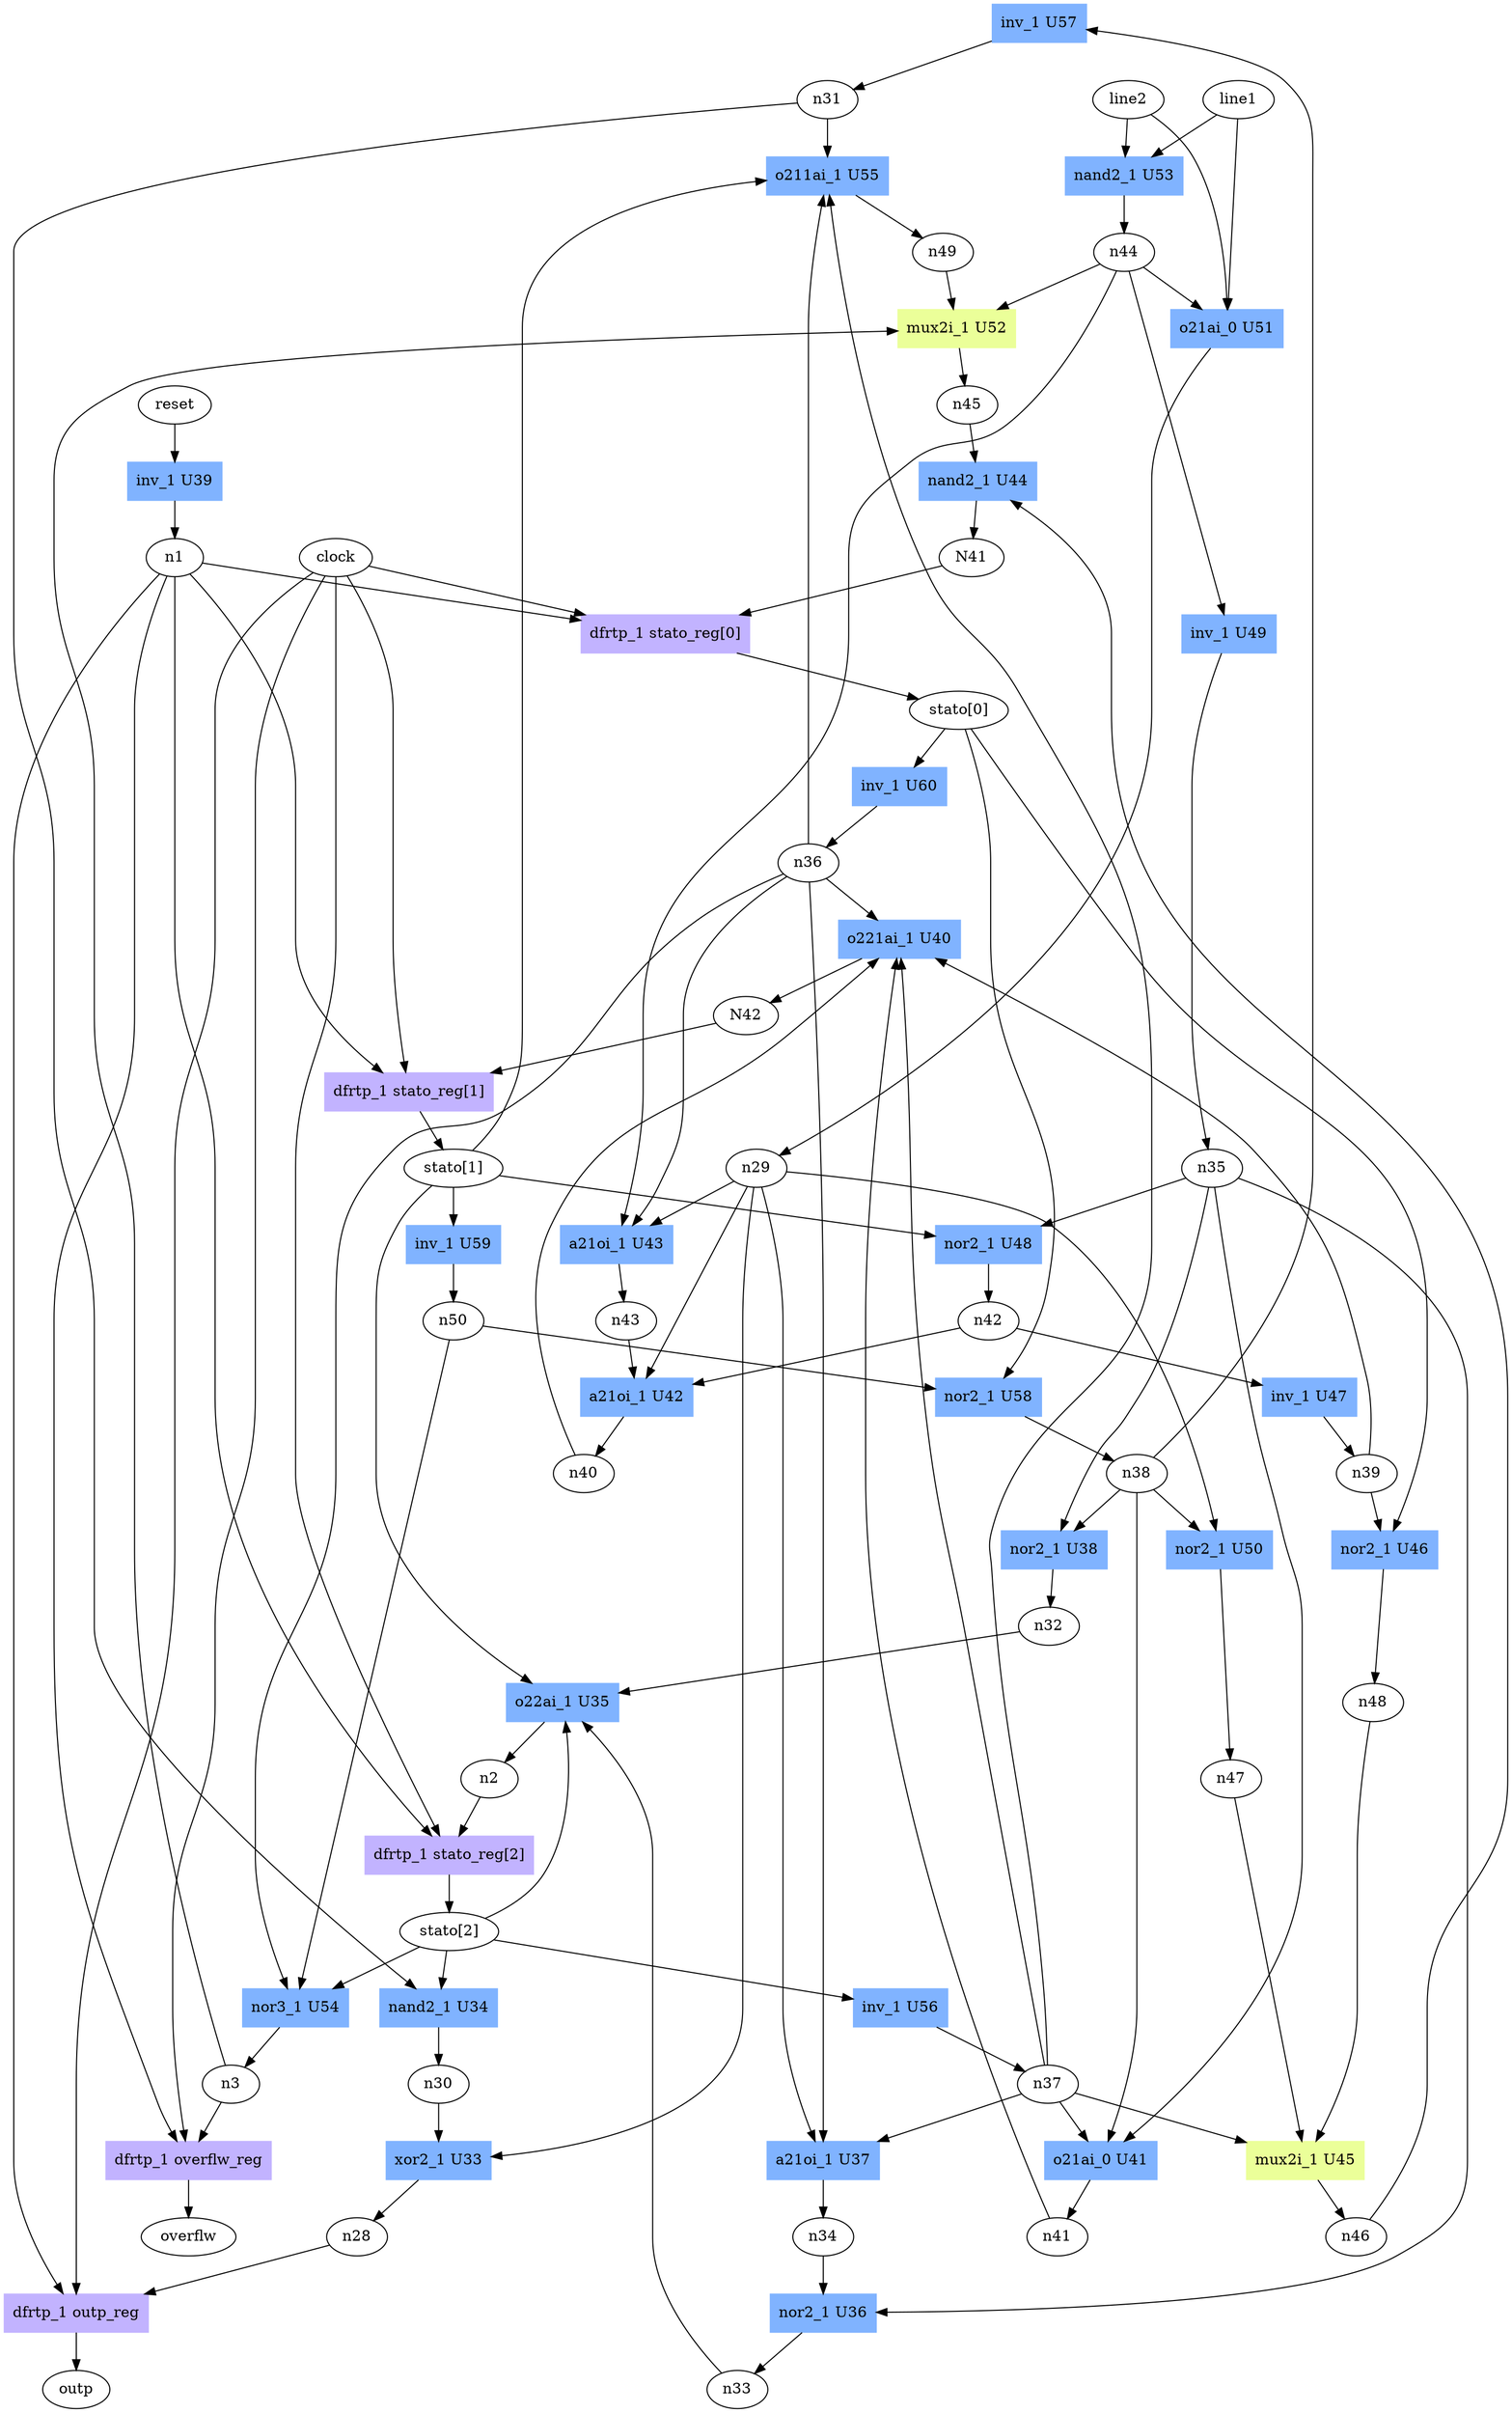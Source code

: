 digraph G {
"inv_1 U57"[shape = box,style=filled,color=".6 .5 1.0"]
"n38"->"inv_1 U57"
"inv_1 U57"->"n31"
"o221ai_1 U40"[shape = box,style=filled,color=".6 .5 1.0"]
"n36"->"o221ai_1 U40"
"n39"->"o221ai_1 U40"
"n40"->"o221ai_1 U40"
"n37"->"o221ai_1 U40"
"n41"->"o221ai_1 U40"
"o221ai_1 U40"->"N42"
"nand2_1 U53"[shape = box,style=filled,color=".6 .5 1.0"]
"line2"->"nand2_1 U53"
"line1"->"nand2_1 U53"
"nand2_1 U53"->"n44"
"inv_1 U39"[shape = box,style=filled,color=".6 .5 1.0"]
"reset"->"inv_1 U39"
"inv_1 U39"->"n1"
"dfrtp_1 \stato_reg[1]"[shape = box,style=filled,color=".7 .3 1.0"]
"N42"->"dfrtp_1 \stato_reg[1]"
"clock"->"dfrtp_1 \stato_reg[1]"
"n1"->"dfrtp_1 \stato_reg[1]"
"dfrtp_1 \stato_reg[1]"->"stato[1]"
"nor2_1 U38"[shape = box,style=filled,color=".6 .5 1.0"]
"n38"->"nor2_1 U38"
"n35"->"nor2_1 U38"
"nor2_1 U38"->"n32"
"a21oi_1 U37"[shape = box,style=filled,color=".6 .5 1.0"]
"n36"->"a21oi_1 U37"
"n29"->"a21oi_1 U37"
"n37"->"a21oi_1 U37"
"a21oi_1 U37"->"n34"
"nor2_1 U36"[shape = box,style=filled,color=".6 .5 1.0"]
"n34"->"nor2_1 U36"
"n35"->"nor2_1 U36"
"nor2_1 U36"->"n33"
"nor2_1 U46"[shape = box,style=filled,color=".6 .5 1.0"]
"stato[0]"->"nor2_1 U46"
"n39"->"nor2_1 U46"
"nor2_1 U46"->"n48"
"nor3_1 U54"[shape = box,style=filled,color=".6 .5 1.0"]
"n36"->"nor3_1 U54"
"stato[2]"->"nor3_1 U54"
"n50"->"nor3_1 U54"
"nor3_1 U54"->"n3"
"o22ai_1 U35"[shape = box,style=filled,color=".6 .5 1.0"]
"stato[2]"->"o22ai_1 U35"
"n32"->"o22ai_1 U35"
"stato[1]"->"o22ai_1 U35"
"n33"->"o22ai_1 U35"
"o22ai_1 U35"->"n2"
"inv_1 U56"[shape = box,style=filled,color=".6 .5 1.0"]
"stato[2]"->"inv_1 U56"
"inv_1 U56"->"n37"
"nand2_1 U34"[shape = box,style=filled,color=".6 .5 1.0"]
"stato[2]"->"nand2_1 U34"
"n31"->"nand2_1 U34"
"nand2_1 U34"->"n30"
"dfrtp_1 outp_reg"[shape = box,style=filled,color=".7 .3 1.0"]
"n28"->"dfrtp_1 outp_reg"
"clock"->"dfrtp_1 outp_reg"
"n1"->"dfrtp_1 outp_reg"
"dfrtp_1 outp_reg"->"outp"
"dfrtp_1 \stato_reg[2]"[shape = box,style=filled,color=".7 .3 1.0"]
"n2"->"dfrtp_1 \stato_reg[2]"
"clock"->"dfrtp_1 \stato_reg[2]"
"n1"->"dfrtp_1 \stato_reg[2]"
"dfrtp_1 \stato_reg[2]"->"stato[2]"
"inv_1 U60"[shape = box,style=filled,color=".6 .5 1.0"]
"stato[0]"->"inv_1 U60"
"inv_1 U60"->"n36"
"a21oi_1 U42"[shape = box,style=filled,color=".6 .5 1.0"]
"n42"->"a21oi_1 U42"
"n29"->"a21oi_1 U42"
"n43"->"a21oi_1 U42"
"a21oi_1 U42"->"n40"
"nor2_1 U48"[shape = box,style=filled,color=".6 .5 1.0"]
"n35"->"nor2_1 U48"
"stato[1]"->"nor2_1 U48"
"nor2_1 U48"->"n42"
"xor2_1 U33"[shape = box,style=filled,color=".6 .5 1.0"]
"n29"->"xor2_1 U33"
"n30"->"xor2_1 U33"
"xor2_1 U33"->"n28"
"dfrtp_1 \stato_reg[0]"[shape = box,style=filled,color=".7 .3 1.0"]
"N41"->"dfrtp_1 \stato_reg[0]"
"clock"->"dfrtp_1 \stato_reg[0]"
"n1"->"dfrtp_1 \stato_reg[0]"
"dfrtp_1 \stato_reg[0]"->"stato[0]"
"mux2i_1 U45"[shape = box,style=filled,color=".2 .4 1.0"]
"n47"->"mux2i_1 U45"
"n48"->"mux2i_1 U45"
"n37"->"mux2i_1 U45"
"mux2i_1 U45"->"n46"
"dfrtp_1 overflw_reg"[shape = box,style=filled,color=".7 .3 1.0"]
"n3"->"dfrtp_1 overflw_reg"
"clock"->"dfrtp_1 overflw_reg"
"n1"->"dfrtp_1 overflw_reg"
"dfrtp_1 overflw_reg"->"overflw"
"nand2_1 U44"[shape = box,style=filled,color=".6 .5 1.0"]
"n45"->"nand2_1 U44"
"n46"->"nand2_1 U44"
"nand2_1 U44"->"N41"
"inv_1 U47"[shape = box,style=filled,color=".6 .5 1.0"]
"n42"->"inv_1 U47"
"inv_1 U47"->"n39"
"inv_1 U49"[shape = box,style=filled,color=".6 .5 1.0"]
"n44"->"inv_1 U49"
"inv_1 U49"->"n35"
"nor2_1 U50"[shape = box,style=filled,color=".6 .5 1.0"]
"n38"->"nor2_1 U50"
"n29"->"nor2_1 U50"
"nor2_1 U50"->"n47"
"inv_1 U59"[shape = box,style=filled,color=".6 .5 1.0"]
"stato[1]"->"inv_1 U59"
"inv_1 U59"->"n50"
"o21ai_0 U41"[shape = box,style=filled,color=".6 .5 1.0"]
"n35"->"o21ai_0 U41"
"n37"->"o21ai_0 U41"
"n38"->"o21ai_0 U41"
"o21ai_0 U41"->"n41"
"a21oi_1 U43"[shape = box,style=filled,color=".6 .5 1.0"]
"n44"->"a21oi_1 U43"
"n29"->"a21oi_1 U43"
"n36"->"a21oi_1 U43"
"a21oi_1 U43"->"n43"
"o21ai_0 U51"[shape = box,style=filled,color=".6 .5 1.0"]
"line2"->"o21ai_0 U51"
"line1"->"o21ai_0 U51"
"n44"->"o21ai_0 U51"
"o21ai_0 U51"->"n29"
"mux2i_1 U52"[shape = box,style=filled,color=".2 .4 1.0"]
"n49"->"mux2i_1 U52"
"n3"->"mux2i_1 U52"
"n44"->"mux2i_1 U52"
"mux2i_1 U52"->"n45"
"nor2_1 U58"[shape = box,style=filled,color=".6 .5 1.0"]
"n50"->"nor2_1 U58"
"stato[0]"->"nor2_1 U58"
"nor2_1 U58"->"n38"
"o211ai_1 U55"[shape = box,style=filled,color=".6 .5 1.0"]
"stato[1]"->"o211ai_1 U55"
"n36"->"o211ai_1 U55"
"n31"->"o211ai_1 U55"
"n37"->"o211ai_1 U55"
"o211ai_1 U55"->"n49"

}
